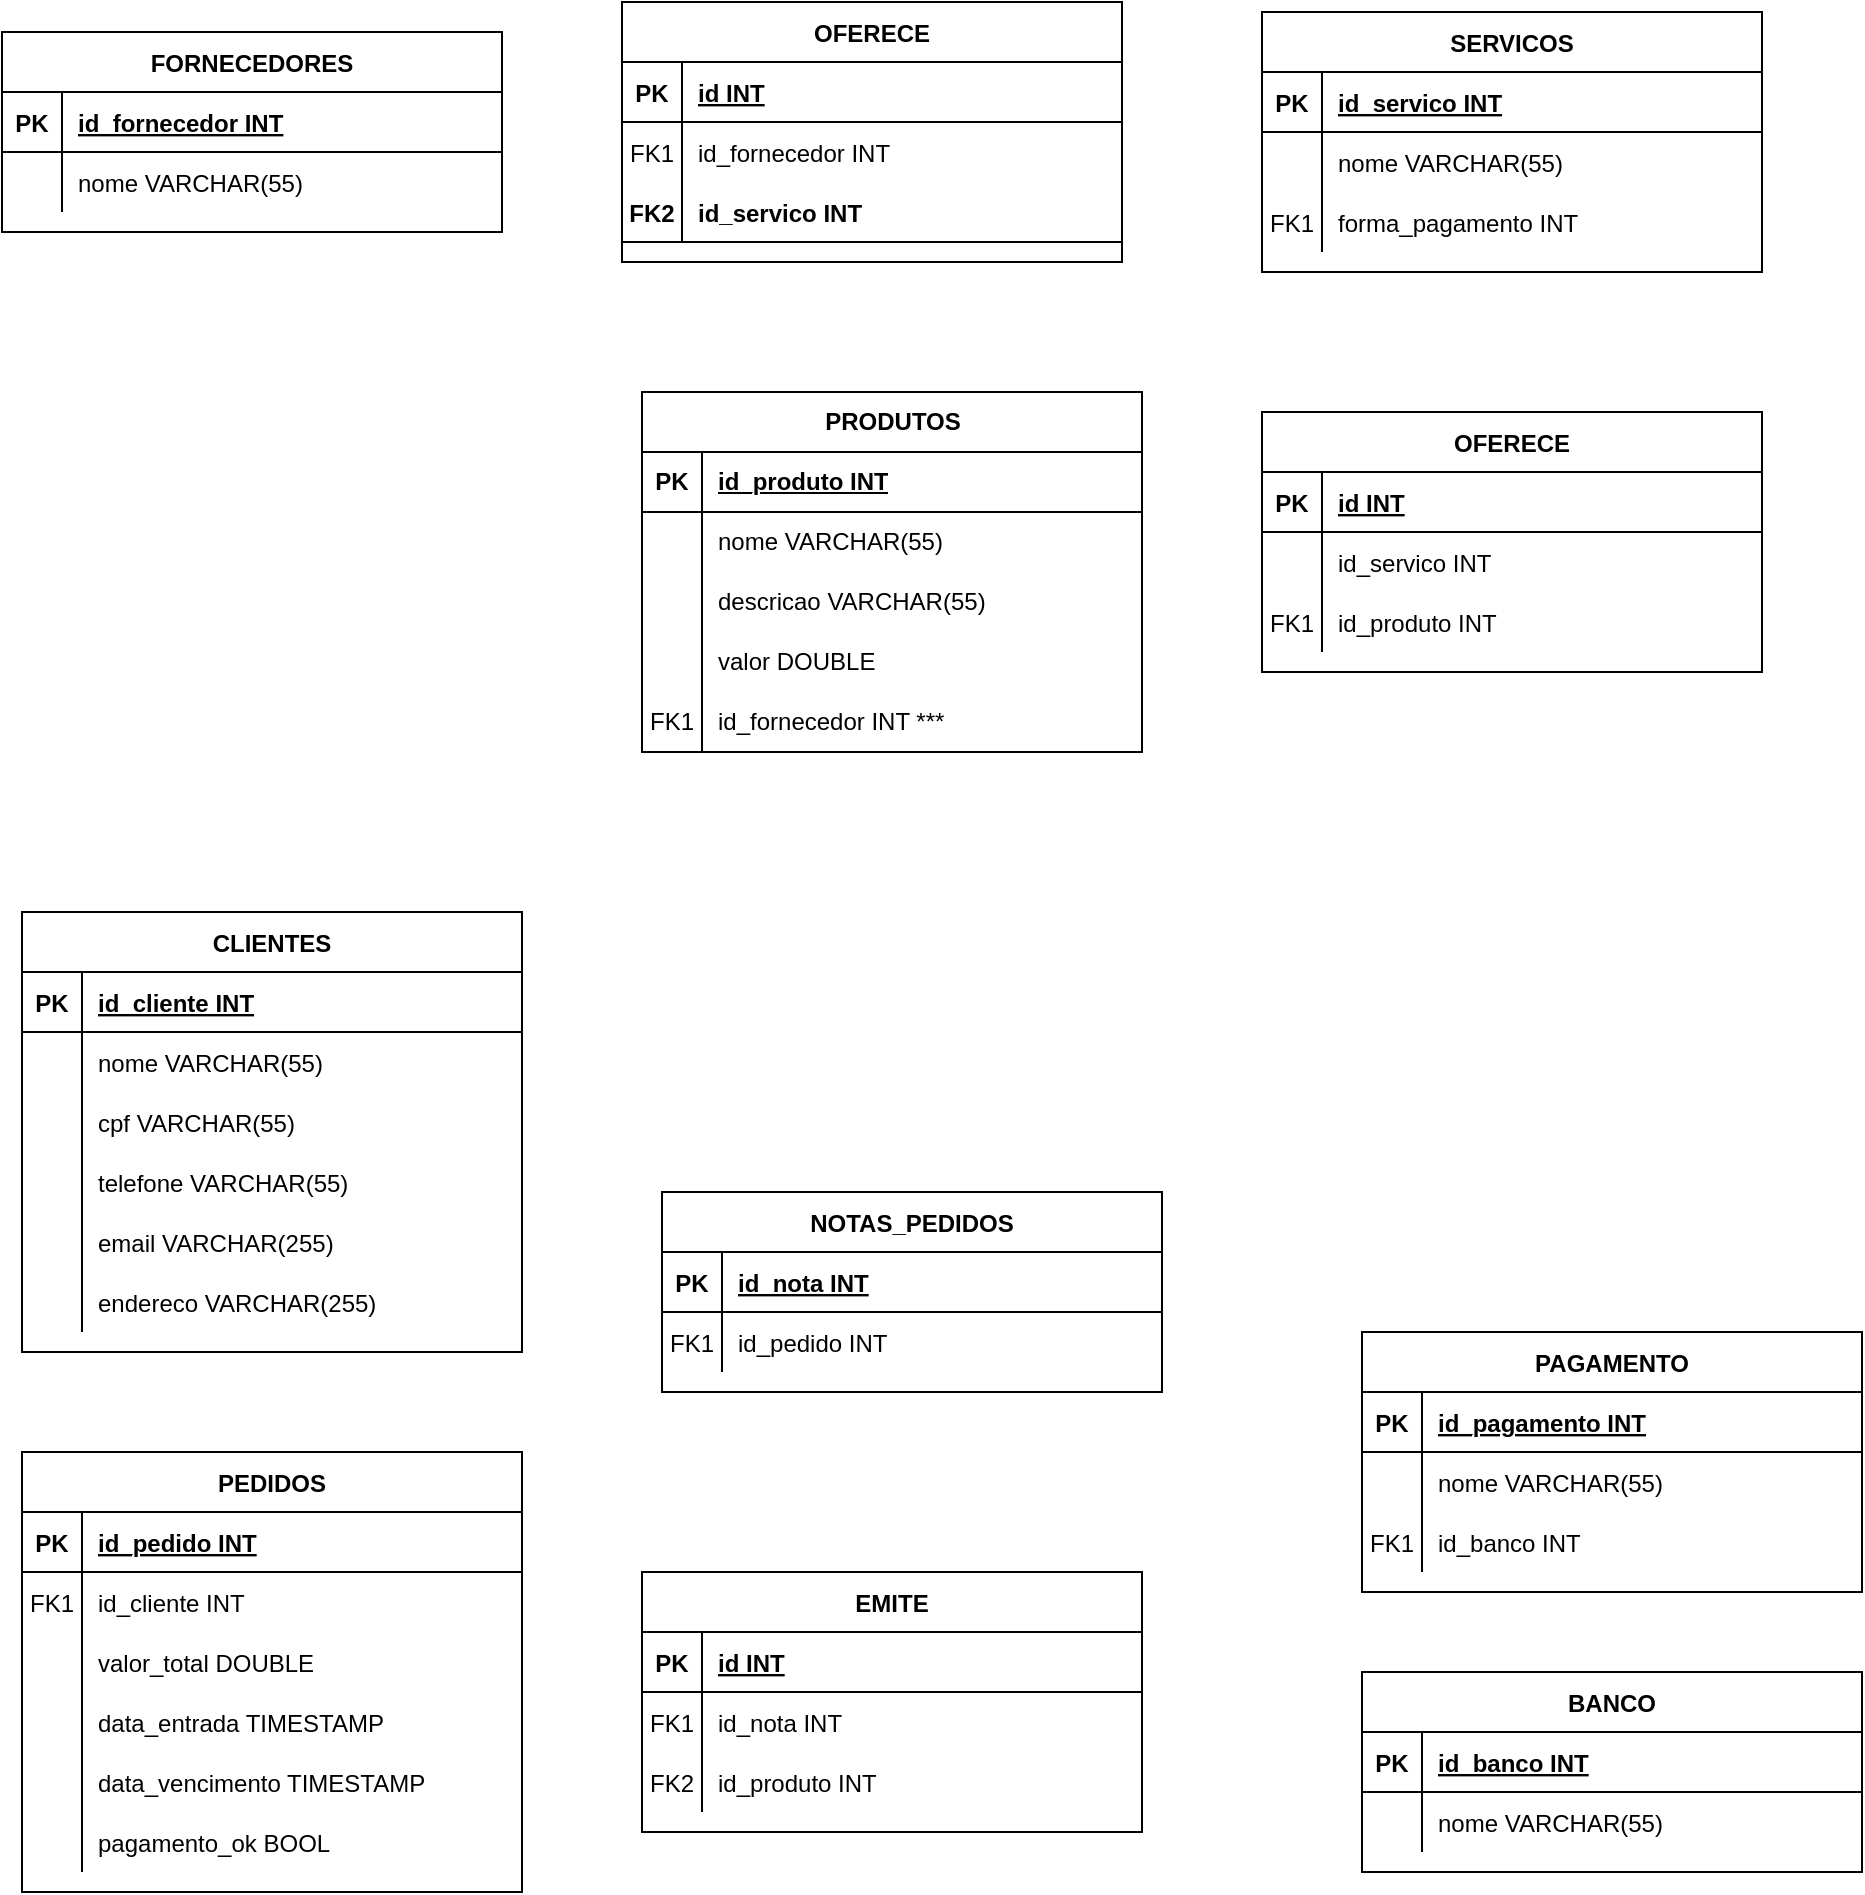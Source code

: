 <mxfile version="21.6.9" type="github">
  <diagram id="R2lEEEUBdFMjLlhIrx00" name="Page-1">
    <mxGraphModel dx="1434" dy="790" grid="1" gridSize="10" guides="1" tooltips="1" connect="1" arrows="1" fold="1" page="1" pageScale="1" pageWidth="850" pageHeight="1100" math="0" shadow="0" extFonts="Permanent Marker^https://fonts.googleapis.com/css?family=Permanent+Marker">
      <root>
        <mxCell id="0" />
        <mxCell id="1" parent="0" />
        <mxCell id="HrSodh6wP9xwzIXg3ljr-2" value="FORNECEDORES" style="shape=table;startSize=30;container=1;collapsible=1;childLayout=tableLayout;fixedRows=1;rowLines=0;fontStyle=1;align=center;resizeLast=1;" parent="1" vertex="1">
          <mxGeometry x="40" y="60" width="250" height="100" as="geometry" />
        </mxCell>
        <mxCell id="vL_xwLBgUbMlUSzeaoDe-108" value="" style="shape=partialRectangle;collapsible=0;dropTarget=0;pointerEvents=0;fillColor=none;points=[[0,0.5],[1,0.5]];portConstraint=eastwest;top=0;left=0;right=0;bottom=1;" parent="HrSodh6wP9xwzIXg3ljr-2" vertex="1">
          <mxGeometry y="30" width="250" height="30" as="geometry" />
        </mxCell>
        <mxCell id="vL_xwLBgUbMlUSzeaoDe-109" value="PK" style="shape=partialRectangle;overflow=hidden;connectable=0;fillColor=none;top=0;left=0;bottom=0;right=0;fontStyle=1;" parent="vL_xwLBgUbMlUSzeaoDe-108" vertex="1">
          <mxGeometry width="30" height="30" as="geometry">
            <mxRectangle width="30" height="30" as="alternateBounds" />
          </mxGeometry>
        </mxCell>
        <mxCell id="vL_xwLBgUbMlUSzeaoDe-110" value="id_fornecedor INT" style="shape=partialRectangle;overflow=hidden;connectable=0;fillColor=none;top=0;left=0;bottom=0;right=0;align=left;spacingLeft=6;fontStyle=5;" parent="vL_xwLBgUbMlUSzeaoDe-108" vertex="1">
          <mxGeometry x="30" width="220" height="30" as="geometry">
            <mxRectangle width="220" height="30" as="alternateBounds" />
          </mxGeometry>
        </mxCell>
        <mxCell id="HrSodh6wP9xwzIXg3ljr-6" value="" style="shape=partialRectangle;collapsible=0;dropTarget=0;pointerEvents=0;fillColor=none;points=[[0,0.5],[1,0.5]];portConstraint=eastwest;top=0;left=0;right=0;bottom=0;" parent="HrSodh6wP9xwzIXg3ljr-2" vertex="1">
          <mxGeometry y="60" width="250" height="30" as="geometry" />
        </mxCell>
        <mxCell id="HrSodh6wP9xwzIXg3ljr-7" value="" style="shape=partialRectangle;overflow=hidden;connectable=0;fillColor=none;top=0;left=0;bottom=0;right=0;" parent="HrSodh6wP9xwzIXg3ljr-6" vertex="1">
          <mxGeometry width="30" height="30" as="geometry">
            <mxRectangle width="30" height="30" as="alternateBounds" />
          </mxGeometry>
        </mxCell>
        <mxCell id="HrSodh6wP9xwzIXg3ljr-8" value="nome VARCHAR(55)" style="shape=partialRectangle;overflow=hidden;connectable=0;fillColor=none;top=0;left=0;bottom=0;right=0;align=left;spacingLeft=6;" parent="HrSodh6wP9xwzIXg3ljr-6" vertex="1">
          <mxGeometry x="30" width="220" height="30" as="geometry">
            <mxRectangle width="220" height="30" as="alternateBounds" />
          </mxGeometry>
        </mxCell>
        <mxCell id="HrSodh6wP9xwzIXg3ljr-9" value="SERVICOS" style="shape=table;startSize=30;container=1;collapsible=1;childLayout=tableLayout;fixedRows=1;rowLines=0;fontStyle=1;align=center;resizeLast=1;" parent="1" vertex="1">
          <mxGeometry x="670" y="50" width="250" height="130" as="geometry" />
        </mxCell>
        <mxCell id="HrSodh6wP9xwzIXg3ljr-10" value="" style="shape=partialRectangle;collapsible=0;dropTarget=0;pointerEvents=0;fillColor=none;points=[[0,0.5],[1,0.5]];portConstraint=eastwest;top=0;left=0;right=0;bottom=1;" parent="HrSodh6wP9xwzIXg3ljr-9" vertex="1">
          <mxGeometry y="30" width="250" height="30" as="geometry" />
        </mxCell>
        <mxCell id="HrSodh6wP9xwzIXg3ljr-11" value="PK" style="shape=partialRectangle;overflow=hidden;connectable=0;fillColor=none;top=0;left=0;bottom=0;right=0;fontStyle=1;" parent="HrSodh6wP9xwzIXg3ljr-10" vertex="1">
          <mxGeometry width="30" height="30" as="geometry">
            <mxRectangle width="30" height="30" as="alternateBounds" />
          </mxGeometry>
        </mxCell>
        <mxCell id="HrSodh6wP9xwzIXg3ljr-12" value="id_servico INT" style="shape=partialRectangle;overflow=hidden;connectable=0;fillColor=none;top=0;left=0;bottom=0;right=0;align=left;spacingLeft=6;fontStyle=5;" parent="HrSodh6wP9xwzIXg3ljr-10" vertex="1">
          <mxGeometry x="30" width="220" height="30" as="geometry">
            <mxRectangle width="220" height="30" as="alternateBounds" />
          </mxGeometry>
        </mxCell>
        <mxCell id="HrSodh6wP9xwzIXg3ljr-13" value="" style="shape=partialRectangle;collapsible=0;dropTarget=0;pointerEvents=0;fillColor=none;points=[[0,0.5],[1,0.5]];portConstraint=eastwest;top=0;left=0;right=0;bottom=0;" parent="HrSodh6wP9xwzIXg3ljr-9" vertex="1">
          <mxGeometry y="60" width="250" height="30" as="geometry" />
        </mxCell>
        <mxCell id="HrSodh6wP9xwzIXg3ljr-14" value="" style="shape=partialRectangle;overflow=hidden;connectable=0;fillColor=none;top=0;left=0;bottom=0;right=0;" parent="HrSodh6wP9xwzIXg3ljr-13" vertex="1">
          <mxGeometry width="30" height="30" as="geometry">
            <mxRectangle width="30" height="30" as="alternateBounds" />
          </mxGeometry>
        </mxCell>
        <mxCell id="HrSodh6wP9xwzIXg3ljr-15" value="nome VARCHAR(55)" style="shape=partialRectangle;overflow=hidden;connectable=0;fillColor=none;top=0;left=0;bottom=0;right=0;align=left;spacingLeft=6;" parent="HrSodh6wP9xwzIXg3ljr-13" vertex="1">
          <mxGeometry x="30" width="220" height="30" as="geometry">
            <mxRectangle width="220" height="30" as="alternateBounds" />
          </mxGeometry>
        </mxCell>
        <mxCell id="vL_xwLBgUbMlUSzeaoDe-105" value="" style="shape=partialRectangle;collapsible=0;dropTarget=0;pointerEvents=0;fillColor=none;points=[[0,0.5],[1,0.5]];portConstraint=eastwest;top=0;left=0;right=0;bottom=0;" parent="HrSodh6wP9xwzIXg3ljr-9" vertex="1">
          <mxGeometry y="90" width="250" height="30" as="geometry" />
        </mxCell>
        <mxCell id="vL_xwLBgUbMlUSzeaoDe-106" value="FK1" style="shape=partialRectangle;overflow=hidden;connectable=0;fillColor=none;top=0;left=0;bottom=0;right=0;" parent="vL_xwLBgUbMlUSzeaoDe-105" vertex="1">
          <mxGeometry width="30" height="30" as="geometry">
            <mxRectangle width="30" height="30" as="alternateBounds" />
          </mxGeometry>
        </mxCell>
        <mxCell id="vL_xwLBgUbMlUSzeaoDe-107" value="forma_pagamento INT" style="shape=partialRectangle;overflow=hidden;connectable=0;fillColor=none;top=0;left=0;bottom=0;right=0;align=left;spacingLeft=6;" parent="vL_xwLBgUbMlUSzeaoDe-105" vertex="1">
          <mxGeometry x="30" width="220" height="30" as="geometry">
            <mxRectangle width="220" height="30" as="alternateBounds" />
          </mxGeometry>
        </mxCell>
        <mxCell id="HrSodh6wP9xwzIXg3ljr-23" value="CLIENTES" style="shape=table;startSize=30;container=1;collapsible=1;childLayout=tableLayout;fixedRows=1;rowLines=0;fontStyle=1;align=center;resizeLast=1;" parent="1" vertex="1">
          <mxGeometry x="50" y="500" width="250" height="220" as="geometry" />
        </mxCell>
        <mxCell id="HrSodh6wP9xwzIXg3ljr-24" value="" style="shape=partialRectangle;collapsible=0;dropTarget=0;pointerEvents=0;fillColor=none;points=[[0,0.5],[1,0.5]];portConstraint=eastwest;top=0;left=0;right=0;bottom=1;" parent="HrSodh6wP9xwzIXg3ljr-23" vertex="1">
          <mxGeometry y="30" width="250" height="30" as="geometry" />
        </mxCell>
        <mxCell id="HrSodh6wP9xwzIXg3ljr-25" value="PK" style="shape=partialRectangle;overflow=hidden;connectable=0;fillColor=none;top=0;left=0;bottom=0;right=0;fontStyle=1;" parent="HrSodh6wP9xwzIXg3ljr-24" vertex="1">
          <mxGeometry width="30" height="30" as="geometry">
            <mxRectangle width="30" height="30" as="alternateBounds" />
          </mxGeometry>
        </mxCell>
        <mxCell id="HrSodh6wP9xwzIXg3ljr-26" value="id_cliente INT" style="shape=partialRectangle;overflow=hidden;connectable=0;fillColor=none;top=0;left=0;bottom=0;right=0;align=left;spacingLeft=6;fontStyle=5;" parent="HrSodh6wP9xwzIXg3ljr-24" vertex="1">
          <mxGeometry x="30" width="220" height="30" as="geometry">
            <mxRectangle width="220" height="30" as="alternateBounds" />
          </mxGeometry>
        </mxCell>
        <mxCell id="HrSodh6wP9xwzIXg3ljr-27" value="" style="shape=partialRectangle;collapsible=0;dropTarget=0;pointerEvents=0;fillColor=none;points=[[0,0.5],[1,0.5]];portConstraint=eastwest;top=0;left=0;right=0;bottom=0;" parent="HrSodh6wP9xwzIXg3ljr-23" vertex="1">
          <mxGeometry y="60" width="250" height="30" as="geometry" />
        </mxCell>
        <mxCell id="HrSodh6wP9xwzIXg3ljr-28" value="" style="shape=partialRectangle;overflow=hidden;connectable=0;fillColor=none;top=0;left=0;bottom=0;right=0;" parent="HrSodh6wP9xwzIXg3ljr-27" vertex="1">
          <mxGeometry width="30" height="30" as="geometry">
            <mxRectangle width="30" height="30" as="alternateBounds" />
          </mxGeometry>
        </mxCell>
        <mxCell id="HrSodh6wP9xwzIXg3ljr-29" value="nome VARCHAR(55)" style="shape=partialRectangle;overflow=hidden;connectable=0;fillColor=none;top=0;left=0;bottom=0;right=0;align=left;spacingLeft=6;" parent="HrSodh6wP9xwzIXg3ljr-27" vertex="1">
          <mxGeometry x="30" width="220" height="30" as="geometry">
            <mxRectangle width="220" height="30" as="alternateBounds" />
          </mxGeometry>
        </mxCell>
        <mxCell id="vL_xwLBgUbMlUSzeaoDe-62" value="" style="shape=partialRectangle;collapsible=0;dropTarget=0;pointerEvents=0;fillColor=none;points=[[0,0.5],[1,0.5]];portConstraint=eastwest;top=0;left=0;right=0;bottom=0;" parent="HrSodh6wP9xwzIXg3ljr-23" vertex="1">
          <mxGeometry y="90" width="250" height="30" as="geometry" />
        </mxCell>
        <mxCell id="vL_xwLBgUbMlUSzeaoDe-63" value="" style="shape=partialRectangle;overflow=hidden;connectable=0;fillColor=none;top=0;left=0;bottom=0;right=0;" parent="vL_xwLBgUbMlUSzeaoDe-62" vertex="1">
          <mxGeometry width="30" height="30" as="geometry">
            <mxRectangle width="30" height="30" as="alternateBounds" />
          </mxGeometry>
        </mxCell>
        <mxCell id="vL_xwLBgUbMlUSzeaoDe-64" value="cpf VARCHAR(55)" style="shape=partialRectangle;overflow=hidden;connectable=0;fillColor=none;top=0;left=0;bottom=0;right=0;align=left;spacingLeft=6;" parent="vL_xwLBgUbMlUSzeaoDe-62" vertex="1">
          <mxGeometry x="30" width="220" height="30" as="geometry">
            <mxRectangle width="220" height="30" as="alternateBounds" />
          </mxGeometry>
        </mxCell>
        <mxCell id="vL_xwLBgUbMlUSzeaoDe-71" value="" style="shape=partialRectangle;collapsible=0;dropTarget=0;pointerEvents=0;fillColor=none;points=[[0,0.5],[1,0.5]];portConstraint=eastwest;top=0;left=0;right=0;bottom=0;" parent="HrSodh6wP9xwzIXg3ljr-23" vertex="1">
          <mxGeometry y="120" width="250" height="30" as="geometry" />
        </mxCell>
        <mxCell id="vL_xwLBgUbMlUSzeaoDe-72" value="" style="shape=partialRectangle;overflow=hidden;connectable=0;fillColor=none;top=0;left=0;bottom=0;right=0;" parent="vL_xwLBgUbMlUSzeaoDe-71" vertex="1">
          <mxGeometry width="30" height="30" as="geometry">
            <mxRectangle width="30" height="30" as="alternateBounds" />
          </mxGeometry>
        </mxCell>
        <mxCell id="vL_xwLBgUbMlUSzeaoDe-73" value="telefone VARCHAR(55)" style="shape=partialRectangle;overflow=hidden;connectable=0;fillColor=none;top=0;left=0;bottom=0;right=0;align=left;spacingLeft=6;" parent="vL_xwLBgUbMlUSzeaoDe-71" vertex="1">
          <mxGeometry x="30" width="220" height="30" as="geometry">
            <mxRectangle width="220" height="30" as="alternateBounds" />
          </mxGeometry>
        </mxCell>
        <mxCell id="vL_xwLBgUbMlUSzeaoDe-74" value="" style="shape=partialRectangle;collapsible=0;dropTarget=0;pointerEvents=0;fillColor=none;points=[[0,0.5],[1,0.5]];portConstraint=eastwest;top=0;left=0;right=0;bottom=0;" parent="HrSodh6wP9xwzIXg3ljr-23" vertex="1">
          <mxGeometry y="150" width="250" height="30" as="geometry" />
        </mxCell>
        <mxCell id="vL_xwLBgUbMlUSzeaoDe-75" value="" style="shape=partialRectangle;overflow=hidden;connectable=0;fillColor=none;top=0;left=0;bottom=0;right=0;" parent="vL_xwLBgUbMlUSzeaoDe-74" vertex="1">
          <mxGeometry width="30" height="30" as="geometry">
            <mxRectangle width="30" height="30" as="alternateBounds" />
          </mxGeometry>
        </mxCell>
        <mxCell id="vL_xwLBgUbMlUSzeaoDe-76" value="email VARCHAR(255)" style="shape=partialRectangle;overflow=hidden;connectable=0;fillColor=none;top=0;left=0;bottom=0;right=0;align=left;spacingLeft=6;" parent="vL_xwLBgUbMlUSzeaoDe-74" vertex="1">
          <mxGeometry x="30" width="220" height="30" as="geometry">
            <mxRectangle width="220" height="30" as="alternateBounds" />
          </mxGeometry>
        </mxCell>
        <mxCell id="vL_xwLBgUbMlUSzeaoDe-77" value="" style="shape=partialRectangle;collapsible=0;dropTarget=0;pointerEvents=0;fillColor=none;points=[[0,0.5],[1,0.5]];portConstraint=eastwest;top=0;left=0;right=0;bottom=0;" parent="HrSodh6wP9xwzIXg3ljr-23" vertex="1">
          <mxGeometry y="180" width="250" height="30" as="geometry" />
        </mxCell>
        <mxCell id="vL_xwLBgUbMlUSzeaoDe-78" value="" style="shape=partialRectangle;overflow=hidden;connectable=0;fillColor=none;top=0;left=0;bottom=0;right=0;" parent="vL_xwLBgUbMlUSzeaoDe-77" vertex="1">
          <mxGeometry width="30" height="30" as="geometry">
            <mxRectangle width="30" height="30" as="alternateBounds" />
          </mxGeometry>
        </mxCell>
        <mxCell id="vL_xwLBgUbMlUSzeaoDe-79" value="endereco VARCHAR(255)" style="shape=partialRectangle;overflow=hidden;connectable=0;fillColor=none;top=0;left=0;bottom=0;right=0;align=left;spacingLeft=6;" parent="vL_xwLBgUbMlUSzeaoDe-77" vertex="1">
          <mxGeometry x="30" width="220" height="30" as="geometry">
            <mxRectangle width="220" height="30" as="alternateBounds" />
          </mxGeometry>
        </mxCell>
        <mxCell id="HrSodh6wP9xwzIXg3ljr-44" value="PAGAMENTO" style="shape=table;startSize=30;container=1;collapsible=1;childLayout=tableLayout;fixedRows=1;rowLines=0;fontStyle=1;align=center;resizeLast=1;" parent="1" vertex="1">
          <mxGeometry x="720" y="710" width="250" height="130" as="geometry" />
        </mxCell>
        <mxCell id="HrSodh6wP9xwzIXg3ljr-45" value="" style="shape=partialRectangle;collapsible=0;dropTarget=0;pointerEvents=0;fillColor=none;points=[[0,0.5],[1,0.5]];portConstraint=eastwest;top=0;left=0;right=0;bottom=1;" parent="HrSodh6wP9xwzIXg3ljr-44" vertex="1">
          <mxGeometry y="30" width="250" height="30" as="geometry" />
        </mxCell>
        <mxCell id="HrSodh6wP9xwzIXg3ljr-46" value="PK" style="shape=partialRectangle;overflow=hidden;connectable=0;fillColor=none;top=0;left=0;bottom=0;right=0;fontStyle=1;" parent="HrSodh6wP9xwzIXg3ljr-45" vertex="1">
          <mxGeometry width="30" height="30" as="geometry">
            <mxRectangle width="30" height="30" as="alternateBounds" />
          </mxGeometry>
        </mxCell>
        <mxCell id="HrSodh6wP9xwzIXg3ljr-47" value="id_pagamento INT" style="shape=partialRectangle;overflow=hidden;connectable=0;fillColor=none;top=0;left=0;bottom=0;right=0;align=left;spacingLeft=6;fontStyle=5;" parent="HrSodh6wP9xwzIXg3ljr-45" vertex="1">
          <mxGeometry x="30" width="220" height="30" as="geometry">
            <mxRectangle width="220" height="30" as="alternateBounds" />
          </mxGeometry>
        </mxCell>
        <mxCell id="HrSodh6wP9xwzIXg3ljr-48" value="" style="shape=partialRectangle;collapsible=0;dropTarget=0;pointerEvents=0;fillColor=none;points=[[0,0.5],[1,0.5]];portConstraint=eastwest;top=0;left=0;right=0;bottom=0;" parent="HrSodh6wP9xwzIXg3ljr-44" vertex="1">
          <mxGeometry y="60" width="250" height="30" as="geometry" />
        </mxCell>
        <mxCell id="HrSodh6wP9xwzIXg3ljr-49" value="" style="shape=partialRectangle;overflow=hidden;connectable=0;fillColor=none;top=0;left=0;bottom=0;right=0;" parent="HrSodh6wP9xwzIXg3ljr-48" vertex="1">
          <mxGeometry width="30" height="30" as="geometry">
            <mxRectangle width="30" height="30" as="alternateBounds" />
          </mxGeometry>
        </mxCell>
        <mxCell id="HrSodh6wP9xwzIXg3ljr-50" value="nome VARCHAR(55)" style="shape=partialRectangle;overflow=hidden;connectable=0;fillColor=none;top=0;left=0;bottom=0;right=0;align=left;spacingLeft=6;" parent="HrSodh6wP9xwzIXg3ljr-48" vertex="1">
          <mxGeometry x="30" width="220" height="30" as="geometry">
            <mxRectangle width="220" height="30" as="alternateBounds" />
          </mxGeometry>
        </mxCell>
        <mxCell id="vL_xwLBgUbMlUSzeaoDe-83" value="" style="shape=partialRectangle;collapsible=0;dropTarget=0;pointerEvents=0;fillColor=none;points=[[0,0.5],[1,0.5]];portConstraint=eastwest;top=0;left=0;right=0;bottom=0;" parent="HrSodh6wP9xwzIXg3ljr-44" vertex="1">
          <mxGeometry y="90" width="250" height="30" as="geometry" />
        </mxCell>
        <mxCell id="vL_xwLBgUbMlUSzeaoDe-84" value="FK1" style="shape=partialRectangle;overflow=hidden;connectable=0;fillColor=none;top=0;left=0;bottom=0;right=0;" parent="vL_xwLBgUbMlUSzeaoDe-83" vertex="1">
          <mxGeometry width="30" height="30" as="geometry">
            <mxRectangle width="30" height="30" as="alternateBounds" />
          </mxGeometry>
        </mxCell>
        <mxCell id="vL_xwLBgUbMlUSzeaoDe-85" value="id_banco INT" style="shape=partialRectangle;overflow=hidden;connectable=0;fillColor=none;top=0;left=0;bottom=0;right=0;align=left;spacingLeft=6;" parent="vL_xwLBgUbMlUSzeaoDe-83" vertex="1">
          <mxGeometry x="30" width="220" height="30" as="geometry">
            <mxRectangle width="220" height="30" as="alternateBounds" />
          </mxGeometry>
        </mxCell>
        <mxCell id="HrSodh6wP9xwzIXg3ljr-51" value="NOTAS_PEDIDOS" style="shape=table;startSize=30;container=1;collapsible=1;childLayout=tableLayout;fixedRows=1;rowLines=0;fontStyle=1;align=center;resizeLast=1;" parent="1" vertex="1">
          <mxGeometry x="370" y="640" width="250" height="100" as="geometry" />
        </mxCell>
        <mxCell id="HrSodh6wP9xwzIXg3ljr-52" value="" style="shape=partialRectangle;collapsible=0;dropTarget=0;pointerEvents=0;fillColor=none;points=[[0,0.5],[1,0.5]];portConstraint=eastwest;top=0;left=0;right=0;bottom=1;" parent="HrSodh6wP9xwzIXg3ljr-51" vertex="1">
          <mxGeometry y="30" width="250" height="30" as="geometry" />
        </mxCell>
        <mxCell id="HrSodh6wP9xwzIXg3ljr-53" value="PK" style="shape=partialRectangle;overflow=hidden;connectable=0;fillColor=none;top=0;left=0;bottom=0;right=0;fontStyle=1;" parent="HrSodh6wP9xwzIXg3ljr-52" vertex="1">
          <mxGeometry width="30" height="30" as="geometry">
            <mxRectangle width="30" height="30" as="alternateBounds" />
          </mxGeometry>
        </mxCell>
        <mxCell id="HrSodh6wP9xwzIXg3ljr-54" value="id_nota INT" style="shape=partialRectangle;overflow=hidden;connectable=0;fillColor=none;top=0;left=0;bottom=0;right=0;align=left;spacingLeft=6;fontStyle=5;" parent="HrSodh6wP9xwzIXg3ljr-52" vertex="1">
          <mxGeometry x="30" width="220" height="30" as="geometry">
            <mxRectangle width="220" height="30" as="alternateBounds" />
          </mxGeometry>
        </mxCell>
        <mxCell id="HrSodh6wP9xwzIXg3ljr-55" value="" style="shape=partialRectangle;collapsible=0;dropTarget=0;pointerEvents=0;fillColor=none;points=[[0,0.5],[1,0.5]];portConstraint=eastwest;top=0;left=0;right=0;bottom=0;" parent="HrSodh6wP9xwzIXg3ljr-51" vertex="1">
          <mxGeometry y="60" width="250" height="30" as="geometry" />
        </mxCell>
        <mxCell id="HrSodh6wP9xwzIXg3ljr-56" value="FK1" style="shape=partialRectangle;overflow=hidden;connectable=0;fillColor=none;top=0;left=0;bottom=0;right=0;" parent="HrSodh6wP9xwzIXg3ljr-55" vertex="1">
          <mxGeometry width="30" height="30" as="geometry">
            <mxRectangle width="30" height="30" as="alternateBounds" />
          </mxGeometry>
        </mxCell>
        <mxCell id="HrSodh6wP9xwzIXg3ljr-57" value="id_pedido INT" style="shape=partialRectangle;overflow=hidden;connectable=0;fillColor=none;top=0;left=0;bottom=0;right=0;align=left;spacingLeft=6;" parent="HrSodh6wP9xwzIXg3ljr-55" vertex="1">
          <mxGeometry x="30" width="220" height="30" as="geometry">
            <mxRectangle width="220" height="30" as="alternateBounds" />
          </mxGeometry>
        </mxCell>
        <mxCell id="HrSodh6wP9xwzIXg3ljr-58" value="BANCO" style="shape=table;startSize=30;container=1;collapsible=1;childLayout=tableLayout;fixedRows=1;rowLines=0;fontStyle=1;align=center;resizeLast=1;" parent="1" vertex="1">
          <mxGeometry x="720" y="880" width="250" height="100" as="geometry" />
        </mxCell>
        <mxCell id="HrSodh6wP9xwzIXg3ljr-59" value="" style="shape=partialRectangle;collapsible=0;dropTarget=0;pointerEvents=0;fillColor=none;points=[[0,0.5],[1,0.5]];portConstraint=eastwest;top=0;left=0;right=0;bottom=1;" parent="HrSodh6wP9xwzIXg3ljr-58" vertex="1">
          <mxGeometry y="30" width="250" height="30" as="geometry" />
        </mxCell>
        <mxCell id="HrSodh6wP9xwzIXg3ljr-60" value="PK" style="shape=partialRectangle;overflow=hidden;connectable=0;fillColor=none;top=0;left=0;bottom=0;right=0;fontStyle=1;" parent="HrSodh6wP9xwzIXg3ljr-59" vertex="1">
          <mxGeometry width="30" height="30" as="geometry">
            <mxRectangle width="30" height="30" as="alternateBounds" />
          </mxGeometry>
        </mxCell>
        <mxCell id="HrSodh6wP9xwzIXg3ljr-61" value="id_banco INT" style="shape=partialRectangle;overflow=hidden;connectable=0;fillColor=none;top=0;left=0;bottom=0;right=0;align=left;spacingLeft=6;fontStyle=5;" parent="HrSodh6wP9xwzIXg3ljr-59" vertex="1">
          <mxGeometry x="30" width="220" height="30" as="geometry">
            <mxRectangle width="220" height="30" as="alternateBounds" />
          </mxGeometry>
        </mxCell>
        <mxCell id="HrSodh6wP9xwzIXg3ljr-62" value="" style="shape=partialRectangle;collapsible=0;dropTarget=0;pointerEvents=0;fillColor=none;points=[[0,0.5],[1,0.5]];portConstraint=eastwest;top=0;left=0;right=0;bottom=0;" parent="HrSodh6wP9xwzIXg3ljr-58" vertex="1">
          <mxGeometry y="60" width="250" height="30" as="geometry" />
        </mxCell>
        <mxCell id="HrSodh6wP9xwzIXg3ljr-63" value="" style="shape=partialRectangle;overflow=hidden;connectable=0;fillColor=none;top=0;left=0;bottom=0;right=0;" parent="HrSodh6wP9xwzIXg3ljr-62" vertex="1">
          <mxGeometry width="30" height="30" as="geometry">
            <mxRectangle width="30" height="30" as="alternateBounds" />
          </mxGeometry>
        </mxCell>
        <mxCell id="HrSodh6wP9xwzIXg3ljr-64" value="nome VARCHAR(55)" style="shape=partialRectangle;overflow=hidden;connectable=0;fillColor=none;top=0;left=0;bottom=0;right=0;align=left;spacingLeft=6;" parent="HrSodh6wP9xwzIXg3ljr-62" vertex="1">
          <mxGeometry x="30" width="220" height="30" as="geometry">
            <mxRectangle width="220" height="30" as="alternateBounds" />
          </mxGeometry>
        </mxCell>
        <mxCell id="vL_xwLBgUbMlUSzeaoDe-1" value="OFERECE" style="shape=table;startSize=30;container=1;collapsible=1;childLayout=tableLayout;fixedRows=1;rowLines=0;fontStyle=1;align=center;resizeLast=1;" parent="1" vertex="1">
          <mxGeometry x="350" y="45" width="250" height="130" as="geometry" />
        </mxCell>
        <mxCell id="vL_xwLBgUbMlUSzeaoDe-2" value="" style="shape=partialRectangle;collapsible=0;dropTarget=0;pointerEvents=0;fillColor=none;points=[[0,0.5],[1,0.5]];portConstraint=eastwest;top=0;left=0;right=0;bottom=1;" parent="vL_xwLBgUbMlUSzeaoDe-1" vertex="1">
          <mxGeometry y="30" width="250" height="30" as="geometry" />
        </mxCell>
        <mxCell id="vL_xwLBgUbMlUSzeaoDe-3" value="PK" style="shape=partialRectangle;overflow=hidden;connectable=0;fillColor=none;top=0;left=0;bottom=0;right=0;fontStyle=1;" parent="vL_xwLBgUbMlUSzeaoDe-2" vertex="1">
          <mxGeometry width="30" height="30" as="geometry">
            <mxRectangle width="30" height="30" as="alternateBounds" />
          </mxGeometry>
        </mxCell>
        <mxCell id="vL_xwLBgUbMlUSzeaoDe-4" value="id INT" style="shape=partialRectangle;overflow=hidden;connectable=0;fillColor=none;top=0;left=0;bottom=0;right=0;align=left;spacingLeft=6;fontStyle=5;" parent="vL_xwLBgUbMlUSzeaoDe-2" vertex="1">
          <mxGeometry x="30" width="220" height="30" as="geometry">
            <mxRectangle width="220" height="30" as="alternateBounds" />
          </mxGeometry>
        </mxCell>
        <mxCell id="vL_xwLBgUbMlUSzeaoDe-5" value="" style="shape=partialRectangle;collapsible=0;dropTarget=0;pointerEvents=0;fillColor=none;points=[[0,0.5],[1,0.5]];portConstraint=eastwest;top=0;left=0;right=0;bottom=0;" parent="vL_xwLBgUbMlUSzeaoDe-1" vertex="1">
          <mxGeometry y="60" width="250" height="30" as="geometry" />
        </mxCell>
        <mxCell id="vL_xwLBgUbMlUSzeaoDe-6" value="FK1" style="shape=partialRectangle;overflow=hidden;connectable=0;fillColor=none;top=0;left=0;bottom=0;right=0;" parent="vL_xwLBgUbMlUSzeaoDe-5" vertex="1">
          <mxGeometry width="30" height="30" as="geometry">
            <mxRectangle width="30" height="30" as="alternateBounds" />
          </mxGeometry>
        </mxCell>
        <mxCell id="vL_xwLBgUbMlUSzeaoDe-7" value="id_fornecedor INT" style="shape=partialRectangle;overflow=hidden;connectable=0;fillColor=none;top=0;left=0;bottom=0;right=0;align=left;spacingLeft=6;" parent="vL_xwLBgUbMlUSzeaoDe-5" vertex="1">
          <mxGeometry x="30" width="220" height="30" as="geometry">
            <mxRectangle width="220" height="30" as="alternateBounds" />
          </mxGeometry>
        </mxCell>
        <mxCell id="vL_xwLBgUbMlUSzeaoDe-36" value="" style="shape=partialRectangle;collapsible=0;dropTarget=0;pointerEvents=0;fillColor=none;points=[[0,0.5],[1,0.5]];portConstraint=eastwest;top=0;left=0;right=0;bottom=1;" parent="vL_xwLBgUbMlUSzeaoDe-1" vertex="1">
          <mxGeometry y="90" width="250" height="30" as="geometry" />
        </mxCell>
        <mxCell id="vL_xwLBgUbMlUSzeaoDe-37" value="FK2" style="shape=partialRectangle;overflow=hidden;connectable=0;fillColor=none;top=0;left=0;bottom=0;right=0;fontStyle=1;" parent="vL_xwLBgUbMlUSzeaoDe-36" vertex="1">
          <mxGeometry width="30" height="30" as="geometry">
            <mxRectangle width="30" height="30" as="alternateBounds" />
          </mxGeometry>
        </mxCell>
        <mxCell id="vL_xwLBgUbMlUSzeaoDe-38" value="id_servico INT" style="shape=partialRectangle;overflow=hidden;connectable=0;fillColor=none;top=0;left=0;bottom=0;right=0;align=left;spacingLeft=6;fontStyle=1;" parent="vL_xwLBgUbMlUSzeaoDe-36" vertex="1">
          <mxGeometry x="30" width="220" height="30" as="geometry">
            <mxRectangle width="220" height="30" as="alternateBounds" />
          </mxGeometry>
        </mxCell>
        <mxCell id="vL_xwLBgUbMlUSzeaoDe-16" value="PRODUTOS" style="shape=table;startSize=30;container=1;collapsible=1;childLayout=tableLayout;fixedRows=1;rowLines=0;fontStyle=1;align=center;resizeLast=1;html=1;" parent="1" vertex="1">
          <mxGeometry x="360" y="240" width="250" height="180" as="geometry">
            <mxRectangle x="390" y="790" width="130" height="30" as="alternateBounds" />
          </mxGeometry>
        </mxCell>
        <mxCell id="vL_xwLBgUbMlUSzeaoDe-17" value="" style="shape=tableRow;horizontal=0;startSize=0;swimlaneHead=0;swimlaneBody=0;fillColor=none;collapsible=0;dropTarget=0;points=[[0,0.5],[1,0.5]];portConstraint=eastwest;top=0;left=0;right=0;bottom=1;" parent="vL_xwLBgUbMlUSzeaoDe-16" vertex="1">
          <mxGeometry y="30" width="250" height="30" as="geometry" />
        </mxCell>
        <mxCell id="vL_xwLBgUbMlUSzeaoDe-18" value="PK" style="shape=partialRectangle;connectable=0;fillColor=none;top=0;left=0;bottom=0;right=0;fontStyle=1;overflow=hidden;whiteSpace=wrap;html=1;" parent="vL_xwLBgUbMlUSzeaoDe-17" vertex="1">
          <mxGeometry width="30" height="30" as="geometry">
            <mxRectangle width="30" height="30" as="alternateBounds" />
          </mxGeometry>
        </mxCell>
        <mxCell id="vL_xwLBgUbMlUSzeaoDe-19" value="id_produto INT" style="shape=partialRectangle;connectable=0;fillColor=none;top=0;left=0;bottom=0;right=0;align=left;spacingLeft=6;fontStyle=5;overflow=hidden;whiteSpace=wrap;html=1;" parent="vL_xwLBgUbMlUSzeaoDe-17" vertex="1">
          <mxGeometry x="30" width="220" height="30" as="geometry">
            <mxRectangle width="220" height="30" as="alternateBounds" />
          </mxGeometry>
        </mxCell>
        <mxCell id="vL_xwLBgUbMlUSzeaoDe-20" value="" style="shape=tableRow;horizontal=0;startSize=0;swimlaneHead=0;swimlaneBody=0;fillColor=none;collapsible=0;dropTarget=0;points=[[0,0.5],[1,0.5]];portConstraint=eastwest;top=0;left=0;right=0;bottom=0;" parent="vL_xwLBgUbMlUSzeaoDe-16" vertex="1">
          <mxGeometry y="60" width="250" height="30" as="geometry" />
        </mxCell>
        <mxCell id="vL_xwLBgUbMlUSzeaoDe-21" value="" style="shape=partialRectangle;connectable=0;fillColor=none;top=0;left=0;bottom=0;right=0;editable=1;overflow=hidden;whiteSpace=wrap;html=1;" parent="vL_xwLBgUbMlUSzeaoDe-20" vertex="1">
          <mxGeometry width="30" height="30" as="geometry">
            <mxRectangle width="30" height="30" as="alternateBounds" />
          </mxGeometry>
        </mxCell>
        <mxCell id="vL_xwLBgUbMlUSzeaoDe-22" value="nome VARCHAR(55)" style="shape=partialRectangle;connectable=0;fillColor=none;top=0;left=0;bottom=0;right=0;align=left;spacingLeft=6;overflow=hidden;whiteSpace=wrap;html=1;" parent="vL_xwLBgUbMlUSzeaoDe-20" vertex="1">
          <mxGeometry x="30" width="220" height="30" as="geometry">
            <mxRectangle width="220" height="30" as="alternateBounds" />
          </mxGeometry>
        </mxCell>
        <mxCell id="vL_xwLBgUbMlUSzeaoDe-116" value="" style="shape=tableRow;horizontal=0;startSize=0;swimlaneHead=0;swimlaneBody=0;fillColor=none;collapsible=0;dropTarget=0;points=[[0,0.5],[1,0.5]];portConstraint=eastwest;top=0;left=0;right=0;bottom=0;" parent="vL_xwLBgUbMlUSzeaoDe-16" vertex="1">
          <mxGeometry y="90" width="250" height="30" as="geometry" />
        </mxCell>
        <mxCell id="vL_xwLBgUbMlUSzeaoDe-117" value="" style="shape=partialRectangle;connectable=0;fillColor=none;top=0;left=0;bottom=0;right=0;editable=1;overflow=hidden;whiteSpace=wrap;html=1;" parent="vL_xwLBgUbMlUSzeaoDe-116" vertex="1">
          <mxGeometry width="30" height="30" as="geometry">
            <mxRectangle width="30" height="30" as="alternateBounds" />
          </mxGeometry>
        </mxCell>
        <mxCell id="vL_xwLBgUbMlUSzeaoDe-118" value="descricao VARCHAR(55)" style="shape=partialRectangle;connectable=0;fillColor=none;top=0;left=0;bottom=0;right=0;align=left;spacingLeft=6;overflow=hidden;whiteSpace=wrap;html=1;" parent="vL_xwLBgUbMlUSzeaoDe-116" vertex="1">
          <mxGeometry x="30" width="220" height="30" as="geometry">
            <mxRectangle width="220" height="30" as="alternateBounds" />
          </mxGeometry>
        </mxCell>
        <mxCell id="vL_xwLBgUbMlUSzeaoDe-119" value="" style="shape=tableRow;horizontal=0;startSize=0;swimlaneHead=0;swimlaneBody=0;fillColor=none;collapsible=0;dropTarget=0;points=[[0,0.5],[1,0.5]];portConstraint=eastwest;top=0;left=0;right=0;bottom=0;" parent="vL_xwLBgUbMlUSzeaoDe-16" vertex="1">
          <mxGeometry y="120" width="250" height="30" as="geometry" />
        </mxCell>
        <mxCell id="vL_xwLBgUbMlUSzeaoDe-120" value="" style="shape=partialRectangle;connectable=0;fillColor=none;top=0;left=0;bottom=0;right=0;editable=1;overflow=hidden;whiteSpace=wrap;html=1;" parent="vL_xwLBgUbMlUSzeaoDe-119" vertex="1">
          <mxGeometry width="30" height="30" as="geometry">
            <mxRectangle width="30" height="30" as="alternateBounds" />
          </mxGeometry>
        </mxCell>
        <mxCell id="vL_xwLBgUbMlUSzeaoDe-121" value="valor DOUBLE" style="shape=partialRectangle;connectable=0;fillColor=none;top=0;left=0;bottom=0;right=0;align=left;spacingLeft=6;overflow=hidden;whiteSpace=wrap;html=1;" parent="vL_xwLBgUbMlUSzeaoDe-119" vertex="1">
          <mxGeometry x="30" width="220" height="30" as="geometry">
            <mxRectangle width="220" height="30" as="alternateBounds" />
          </mxGeometry>
        </mxCell>
        <mxCell id="vL_xwLBgUbMlUSzeaoDe-23" value="" style="shape=tableRow;horizontal=0;startSize=0;swimlaneHead=0;swimlaneBody=0;fillColor=none;collapsible=0;dropTarget=0;points=[[0,0.5],[1,0.5]];portConstraint=eastwest;top=0;left=0;right=0;bottom=0;" parent="vL_xwLBgUbMlUSzeaoDe-16" vertex="1">
          <mxGeometry y="150" width="250" height="30" as="geometry" />
        </mxCell>
        <mxCell id="vL_xwLBgUbMlUSzeaoDe-24" value="FK1" style="shape=partialRectangle;connectable=0;fillColor=none;top=0;left=0;bottom=0;right=0;editable=1;overflow=hidden;whiteSpace=wrap;html=1;" parent="vL_xwLBgUbMlUSzeaoDe-23" vertex="1">
          <mxGeometry width="30" height="30" as="geometry">
            <mxRectangle width="30" height="30" as="alternateBounds" />
          </mxGeometry>
        </mxCell>
        <mxCell id="vL_xwLBgUbMlUSzeaoDe-25" value="id_fornecedor INT ***" style="shape=partialRectangle;connectable=0;fillColor=none;top=0;left=0;bottom=0;right=0;align=left;spacingLeft=6;overflow=hidden;whiteSpace=wrap;html=1;" parent="vL_xwLBgUbMlUSzeaoDe-23" vertex="1">
          <mxGeometry x="30" width="220" height="30" as="geometry">
            <mxRectangle width="220" height="30" as="alternateBounds" />
          </mxGeometry>
        </mxCell>
        <mxCell id="HrSodh6wP9xwzIXg3ljr-30" value="PEDIDOS" style="shape=table;startSize=30;container=1;collapsible=1;childLayout=tableLayout;fixedRows=1;rowLines=0;fontStyle=1;align=center;resizeLast=1;" parent="1" vertex="1">
          <mxGeometry x="50" y="770" width="250" height="220" as="geometry" />
        </mxCell>
        <mxCell id="HrSodh6wP9xwzIXg3ljr-31" value="" style="shape=partialRectangle;collapsible=0;dropTarget=0;pointerEvents=0;fillColor=none;points=[[0,0.5],[1,0.5]];portConstraint=eastwest;top=0;left=0;right=0;bottom=1;" parent="HrSodh6wP9xwzIXg3ljr-30" vertex="1">
          <mxGeometry y="30" width="250" height="30" as="geometry" />
        </mxCell>
        <mxCell id="HrSodh6wP9xwzIXg3ljr-32" value="PK" style="shape=partialRectangle;overflow=hidden;connectable=0;fillColor=none;top=0;left=0;bottom=0;right=0;fontStyle=1;" parent="HrSodh6wP9xwzIXg3ljr-31" vertex="1">
          <mxGeometry width="30" height="30" as="geometry">
            <mxRectangle width="30" height="30" as="alternateBounds" />
          </mxGeometry>
        </mxCell>
        <mxCell id="HrSodh6wP9xwzIXg3ljr-33" value="id_pedido INT" style="shape=partialRectangle;overflow=hidden;connectable=0;fillColor=none;top=0;left=0;bottom=0;right=0;align=left;spacingLeft=6;fontStyle=5;" parent="HrSodh6wP9xwzIXg3ljr-31" vertex="1">
          <mxGeometry x="30" width="220" height="30" as="geometry">
            <mxRectangle width="220" height="30" as="alternateBounds" />
          </mxGeometry>
        </mxCell>
        <mxCell id="vL_xwLBgUbMlUSzeaoDe-80" value="" style="shape=partialRectangle;collapsible=0;dropTarget=0;pointerEvents=0;fillColor=none;points=[[0,0.5],[1,0.5]];portConstraint=eastwest;top=0;left=0;right=0;bottom=0;" parent="HrSodh6wP9xwzIXg3ljr-30" vertex="1">
          <mxGeometry y="60" width="250" height="30" as="geometry" />
        </mxCell>
        <mxCell id="vL_xwLBgUbMlUSzeaoDe-81" value="FK1" style="shape=partialRectangle;overflow=hidden;connectable=0;fillColor=none;top=0;left=0;bottom=0;right=0;" parent="vL_xwLBgUbMlUSzeaoDe-80" vertex="1">
          <mxGeometry width="30" height="30" as="geometry">
            <mxRectangle width="30" height="30" as="alternateBounds" />
          </mxGeometry>
        </mxCell>
        <mxCell id="vL_xwLBgUbMlUSzeaoDe-82" value="id_cliente INT" style="shape=partialRectangle;overflow=hidden;connectable=0;fillColor=none;top=0;left=0;bottom=0;right=0;align=left;spacingLeft=6;" parent="vL_xwLBgUbMlUSzeaoDe-80" vertex="1">
          <mxGeometry x="30" width="220" height="30" as="geometry">
            <mxRectangle width="220" height="30" as="alternateBounds" />
          </mxGeometry>
        </mxCell>
        <mxCell id="vL_xwLBgUbMlUSzeaoDe-102" value="" style="shape=partialRectangle;collapsible=0;dropTarget=0;pointerEvents=0;fillColor=none;points=[[0,0.5],[1,0.5]];portConstraint=eastwest;top=0;left=0;right=0;bottom=0;" parent="HrSodh6wP9xwzIXg3ljr-30" vertex="1">
          <mxGeometry y="90" width="250" height="30" as="geometry" />
        </mxCell>
        <mxCell id="vL_xwLBgUbMlUSzeaoDe-103" value="" style="shape=partialRectangle;overflow=hidden;connectable=0;fillColor=none;top=0;left=0;bottom=0;right=0;" parent="vL_xwLBgUbMlUSzeaoDe-102" vertex="1">
          <mxGeometry width="30" height="30" as="geometry">
            <mxRectangle width="30" height="30" as="alternateBounds" />
          </mxGeometry>
        </mxCell>
        <mxCell id="vL_xwLBgUbMlUSzeaoDe-104" value="valor_total DOUBLE" style="shape=partialRectangle;overflow=hidden;connectable=0;fillColor=none;top=0;left=0;bottom=0;right=0;align=left;spacingLeft=6;" parent="vL_xwLBgUbMlUSzeaoDe-102" vertex="1">
          <mxGeometry x="30" width="220" height="30" as="geometry">
            <mxRectangle width="220" height="30" as="alternateBounds" />
          </mxGeometry>
        </mxCell>
        <mxCell id="vL_xwLBgUbMlUSzeaoDe-95" value="" style="shape=partialRectangle;collapsible=0;dropTarget=0;pointerEvents=0;fillColor=none;points=[[0,0.5],[1,0.5]];portConstraint=eastwest;top=0;left=0;right=0;bottom=0;" parent="HrSodh6wP9xwzIXg3ljr-30" vertex="1">
          <mxGeometry y="120" width="250" height="30" as="geometry" />
        </mxCell>
        <mxCell id="vL_xwLBgUbMlUSzeaoDe-96" value="" style="shape=partialRectangle;overflow=hidden;connectable=0;fillColor=none;top=0;left=0;bottom=0;right=0;" parent="vL_xwLBgUbMlUSzeaoDe-95" vertex="1">
          <mxGeometry width="30" height="30" as="geometry">
            <mxRectangle width="30" height="30" as="alternateBounds" />
          </mxGeometry>
        </mxCell>
        <mxCell id="vL_xwLBgUbMlUSzeaoDe-97" value="data_entrada TIMESTAMP" style="shape=partialRectangle;overflow=hidden;connectable=0;fillColor=none;top=0;left=0;bottom=0;right=0;align=left;spacingLeft=6;" parent="vL_xwLBgUbMlUSzeaoDe-95" vertex="1">
          <mxGeometry x="30" width="220" height="30" as="geometry">
            <mxRectangle width="220" height="30" as="alternateBounds" />
          </mxGeometry>
        </mxCell>
        <mxCell id="vL_xwLBgUbMlUSzeaoDe-98" value="" style="shape=partialRectangle;collapsible=0;dropTarget=0;pointerEvents=0;fillColor=none;points=[[0,0.5],[1,0.5]];portConstraint=eastwest;top=0;left=0;right=0;bottom=0;" parent="HrSodh6wP9xwzIXg3ljr-30" vertex="1">
          <mxGeometry y="150" width="250" height="30" as="geometry" />
        </mxCell>
        <mxCell id="vL_xwLBgUbMlUSzeaoDe-99" value="" style="shape=partialRectangle;overflow=hidden;connectable=0;fillColor=none;top=0;left=0;bottom=0;right=0;" parent="vL_xwLBgUbMlUSzeaoDe-98" vertex="1">
          <mxGeometry width="30" height="30" as="geometry">
            <mxRectangle width="30" height="30" as="alternateBounds" />
          </mxGeometry>
        </mxCell>
        <mxCell id="vL_xwLBgUbMlUSzeaoDe-100" value="data_vencimento TIMESTAMP" style="shape=partialRectangle;overflow=hidden;connectable=0;fillColor=none;top=0;left=0;bottom=0;right=0;align=left;spacingLeft=6;" parent="vL_xwLBgUbMlUSzeaoDe-98" vertex="1">
          <mxGeometry x="30" width="220" height="30" as="geometry">
            <mxRectangle width="220" height="30" as="alternateBounds" />
          </mxGeometry>
        </mxCell>
        <mxCell id="4uERCkmtnlRqmVNTZWXo-3" value="" style="shape=partialRectangle;collapsible=0;dropTarget=0;pointerEvents=0;fillColor=none;points=[[0,0.5],[1,0.5]];portConstraint=eastwest;top=0;left=0;right=0;bottom=0;" vertex="1" parent="HrSodh6wP9xwzIXg3ljr-30">
          <mxGeometry y="180" width="250" height="30" as="geometry" />
        </mxCell>
        <mxCell id="4uERCkmtnlRqmVNTZWXo-4" value="" style="shape=partialRectangle;overflow=hidden;connectable=0;fillColor=none;top=0;left=0;bottom=0;right=0;" vertex="1" parent="4uERCkmtnlRqmVNTZWXo-3">
          <mxGeometry width="30" height="30" as="geometry">
            <mxRectangle width="30" height="30" as="alternateBounds" />
          </mxGeometry>
        </mxCell>
        <mxCell id="4uERCkmtnlRqmVNTZWXo-5" value="pagamento_ok BOOL" style="shape=partialRectangle;overflow=hidden;connectable=0;fillColor=none;top=0;left=0;bottom=0;right=0;align=left;spacingLeft=6;" vertex="1" parent="4uERCkmtnlRqmVNTZWXo-3">
          <mxGeometry x="30" width="220" height="30" as="geometry">
            <mxRectangle width="220" height="30" as="alternateBounds" />
          </mxGeometry>
        </mxCell>
        <mxCell id="4uERCkmtnlRqmVNTZWXo-6" value="EMITE" style="shape=table;startSize=30;container=1;collapsible=1;childLayout=tableLayout;fixedRows=1;rowLines=0;fontStyle=1;align=center;resizeLast=1;" vertex="1" parent="1">
          <mxGeometry x="360" y="830" width="250" height="130" as="geometry" />
        </mxCell>
        <mxCell id="4uERCkmtnlRqmVNTZWXo-7" value="" style="shape=partialRectangle;collapsible=0;dropTarget=0;pointerEvents=0;fillColor=none;points=[[0,0.5],[1,0.5]];portConstraint=eastwest;top=0;left=0;right=0;bottom=1;" vertex="1" parent="4uERCkmtnlRqmVNTZWXo-6">
          <mxGeometry y="30" width="250" height="30" as="geometry" />
        </mxCell>
        <mxCell id="4uERCkmtnlRqmVNTZWXo-8" value="PK" style="shape=partialRectangle;overflow=hidden;connectable=0;fillColor=none;top=0;left=0;bottom=0;right=0;fontStyle=1;" vertex="1" parent="4uERCkmtnlRqmVNTZWXo-7">
          <mxGeometry width="30" height="30" as="geometry">
            <mxRectangle width="30" height="30" as="alternateBounds" />
          </mxGeometry>
        </mxCell>
        <mxCell id="4uERCkmtnlRqmVNTZWXo-9" value="id INT" style="shape=partialRectangle;overflow=hidden;connectable=0;fillColor=none;top=0;left=0;bottom=0;right=0;align=left;spacingLeft=6;fontStyle=5;" vertex="1" parent="4uERCkmtnlRqmVNTZWXo-7">
          <mxGeometry x="30" width="220" height="30" as="geometry">
            <mxRectangle width="220" height="30" as="alternateBounds" />
          </mxGeometry>
        </mxCell>
        <mxCell id="4uERCkmtnlRqmVNTZWXo-10" value="" style="shape=partialRectangle;collapsible=0;dropTarget=0;pointerEvents=0;fillColor=none;points=[[0,0.5],[1,0.5]];portConstraint=eastwest;top=0;left=0;right=0;bottom=0;" vertex="1" parent="4uERCkmtnlRqmVNTZWXo-6">
          <mxGeometry y="60" width="250" height="30" as="geometry" />
        </mxCell>
        <mxCell id="4uERCkmtnlRqmVNTZWXo-11" value="FK1" style="shape=partialRectangle;overflow=hidden;connectable=0;fillColor=none;top=0;left=0;bottom=0;right=0;" vertex="1" parent="4uERCkmtnlRqmVNTZWXo-10">
          <mxGeometry width="30" height="30" as="geometry">
            <mxRectangle width="30" height="30" as="alternateBounds" />
          </mxGeometry>
        </mxCell>
        <mxCell id="4uERCkmtnlRqmVNTZWXo-12" value="id_nota INT" style="shape=partialRectangle;overflow=hidden;connectable=0;fillColor=none;top=0;left=0;bottom=0;right=0;align=left;spacingLeft=6;" vertex="1" parent="4uERCkmtnlRqmVNTZWXo-10">
          <mxGeometry x="30" width="220" height="30" as="geometry">
            <mxRectangle width="220" height="30" as="alternateBounds" />
          </mxGeometry>
        </mxCell>
        <mxCell id="4uERCkmtnlRqmVNTZWXo-13" value="" style="shape=partialRectangle;collapsible=0;dropTarget=0;pointerEvents=0;fillColor=none;points=[[0,0.5],[1,0.5]];portConstraint=eastwest;top=0;left=0;right=0;bottom=0;" vertex="1" parent="4uERCkmtnlRqmVNTZWXo-6">
          <mxGeometry y="90" width="250" height="30" as="geometry" />
        </mxCell>
        <mxCell id="4uERCkmtnlRqmVNTZWXo-14" value="FK2" style="shape=partialRectangle;overflow=hidden;connectable=0;fillColor=none;top=0;left=0;bottom=0;right=0;" vertex="1" parent="4uERCkmtnlRqmVNTZWXo-13">
          <mxGeometry width="30" height="30" as="geometry">
            <mxRectangle width="30" height="30" as="alternateBounds" />
          </mxGeometry>
        </mxCell>
        <mxCell id="4uERCkmtnlRqmVNTZWXo-15" value="id_produto INT" style="shape=partialRectangle;overflow=hidden;connectable=0;fillColor=none;top=0;left=0;bottom=0;right=0;align=left;spacingLeft=6;" vertex="1" parent="4uERCkmtnlRqmVNTZWXo-13">
          <mxGeometry x="30" width="220" height="30" as="geometry">
            <mxRectangle width="220" height="30" as="alternateBounds" />
          </mxGeometry>
        </mxCell>
        <mxCell id="4uERCkmtnlRqmVNTZWXo-16" value="OFERECE" style="shape=table;startSize=30;container=1;collapsible=1;childLayout=tableLayout;fixedRows=1;rowLines=0;fontStyle=1;align=center;resizeLast=1;" vertex="1" parent="1">
          <mxGeometry x="670" y="250" width="250" height="130" as="geometry" />
        </mxCell>
        <mxCell id="4uERCkmtnlRqmVNTZWXo-17" value="" style="shape=partialRectangle;collapsible=0;dropTarget=0;pointerEvents=0;fillColor=none;points=[[0,0.5],[1,0.5]];portConstraint=eastwest;top=0;left=0;right=0;bottom=1;" vertex="1" parent="4uERCkmtnlRqmVNTZWXo-16">
          <mxGeometry y="30" width="250" height="30" as="geometry" />
        </mxCell>
        <mxCell id="4uERCkmtnlRqmVNTZWXo-18" value="PK" style="shape=partialRectangle;overflow=hidden;connectable=0;fillColor=none;top=0;left=0;bottom=0;right=0;fontStyle=1;" vertex="1" parent="4uERCkmtnlRqmVNTZWXo-17">
          <mxGeometry width="30" height="30" as="geometry">
            <mxRectangle width="30" height="30" as="alternateBounds" />
          </mxGeometry>
        </mxCell>
        <mxCell id="4uERCkmtnlRqmVNTZWXo-19" value="id INT" style="shape=partialRectangle;overflow=hidden;connectable=0;fillColor=none;top=0;left=0;bottom=0;right=0;align=left;spacingLeft=6;fontStyle=5;" vertex="1" parent="4uERCkmtnlRqmVNTZWXo-17">
          <mxGeometry x="30" width="220" height="30" as="geometry">
            <mxRectangle width="220" height="30" as="alternateBounds" />
          </mxGeometry>
        </mxCell>
        <mxCell id="4uERCkmtnlRqmVNTZWXo-20" value="" style="shape=partialRectangle;collapsible=0;dropTarget=0;pointerEvents=0;fillColor=none;points=[[0,0.5],[1,0.5]];portConstraint=eastwest;top=0;left=0;right=0;bottom=0;" vertex="1" parent="4uERCkmtnlRqmVNTZWXo-16">
          <mxGeometry y="60" width="250" height="30" as="geometry" />
        </mxCell>
        <mxCell id="4uERCkmtnlRqmVNTZWXo-21" value="" style="shape=partialRectangle;overflow=hidden;connectable=0;fillColor=none;top=0;left=0;bottom=0;right=0;" vertex="1" parent="4uERCkmtnlRqmVNTZWXo-20">
          <mxGeometry width="30" height="30" as="geometry">
            <mxRectangle width="30" height="30" as="alternateBounds" />
          </mxGeometry>
        </mxCell>
        <mxCell id="4uERCkmtnlRqmVNTZWXo-22" value="id_servico INT" style="shape=partialRectangle;overflow=hidden;connectable=0;fillColor=none;top=0;left=0;bottom=0;right=0;align=left;spacingLeft=6;" vertex="1" parent="4uERCkmtnlRqmVNTZWXo-20">
          <mxGeometry x="30" width="220" height="30" as="geometry">
            <mxRectangle width="220" height="30" as="alternateBounds" />
          </mxGeometry>
        </mxCell>
        <mxCell id="4uERCkmtnlRqmVNTZWXo-23" value="" style="shape=partialRectangle;collapsible=0;dropTarget=0;pointerEvents=0;fillColor=none;points=[[0,0.5],[1,0.5]];portConstraint=eastwest;top=0;left=0;right=0;bottom=0;" vertex="1" parent="4uERCkmtnlRqmVNTZWXo-16">
          <mxGeometry y="90" width="250" height="30" as="geometry" />
        </mxCell>
        <mxCell id="4uERCkmtnlRqmVNTZWXo-24" value="FK1" style="shape=partialRectangle;overflow=hidden;connectable=0;fillColor=none;top=0;left=0;bottom=0;right=0;" vertex="1" parent="4uERCkmtnlRqmVNTZWXo-23">
          <mxGeometry width="30" height="30" as="geometry">
            <mxRectangle width="30" height="30" as="alternateBounds" />
          </mxGeometry>
        </mxCell>
        <mxCell id="4uERCkmtnlRqmVNTZWXo-25" value="id_produto INT" style="shape=partialRectangle;overflow=hidden;connectable=0;fillColor=none;top=0;left=0;bottom=0;right=0;align=left;spacingLeft=6;" vertex="1" parent="4uERCkmtnlRqmVNTZWXo-23">
          <mxGeometry x="30" width="220" height="30" as="geometry">
            <mxRectangle width="220" height="30" as="alternateBounds" />
          </mxGeometry>
        </mxCell>
      </root>
    </mxGraphModel>
  </diagram>
</mxfile>
